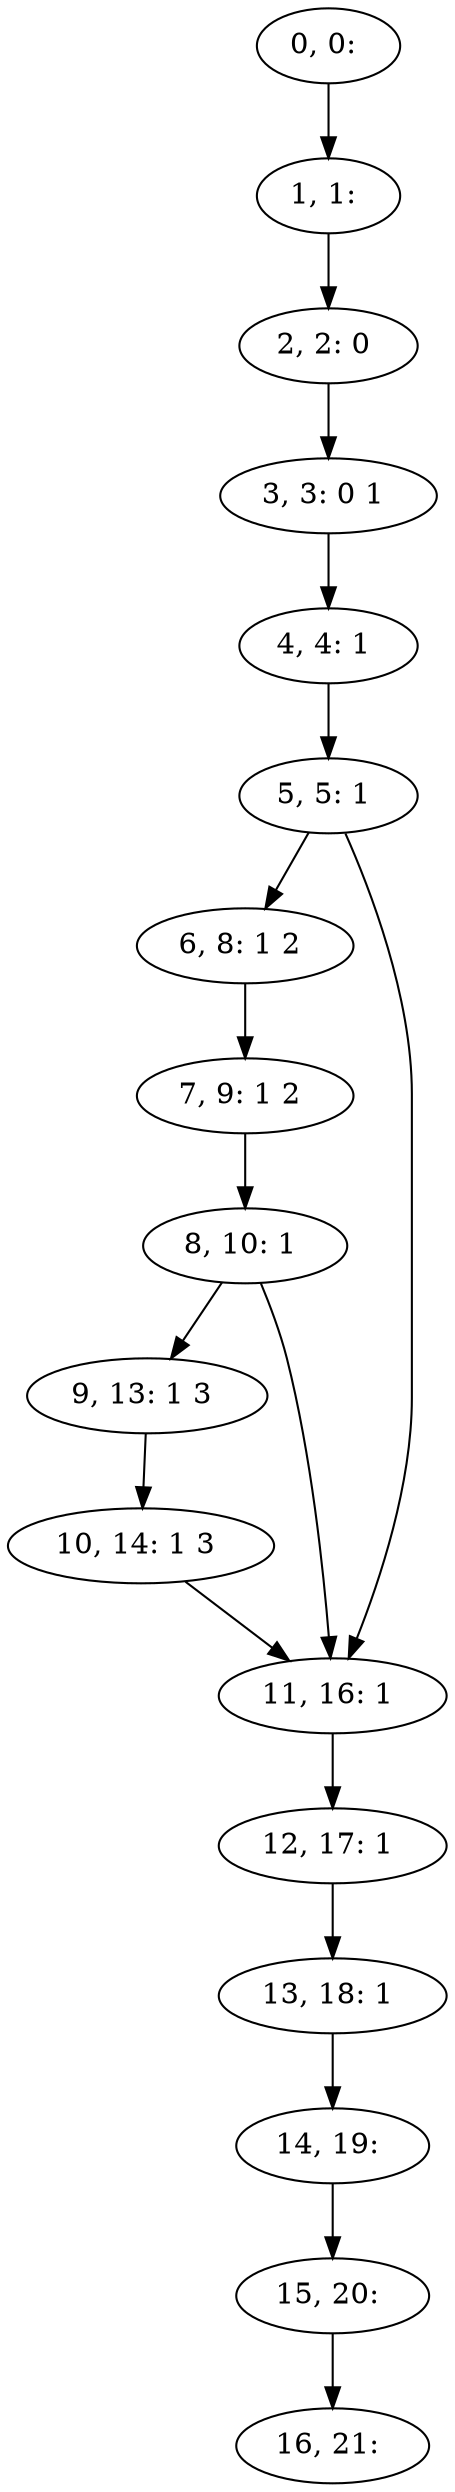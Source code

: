 digraph G {
0[label="0, 0: "];
1[label="1, 1: "];
2[label="2, 2: 0 "];
3[label="3, 3: 0 1 "];
4[label="4, 4: 1 "];
5[label="5, 5: 1 "];
6[label="6, 8: 1 2 "];
7[label="7, 9: 1 2 "];
8[label="8, 10: 1 "];
9[label="9, 13: 1 3 "];
10[label="10, 14: 1 3 "];
11[label="11, 16: 1 "];
12[label="12, 17: 1 "];
13[label="13, 18: 1 "];
14[label="14, 19: "];
15[label="15, 20: "];
16[label="16, 21: "];
0->1 ;
1->2 ;
2->3 ;
3->4 ;
4->5 ;
5->6 ;
5->11 ;
6->7 ;
7->8 ;
8->9 ;
8->11 ;
9->10 ;
10->11 ;
11->12 ;
12->13 ;
13->14 ;
14->15 ;
15->16 ;
}
